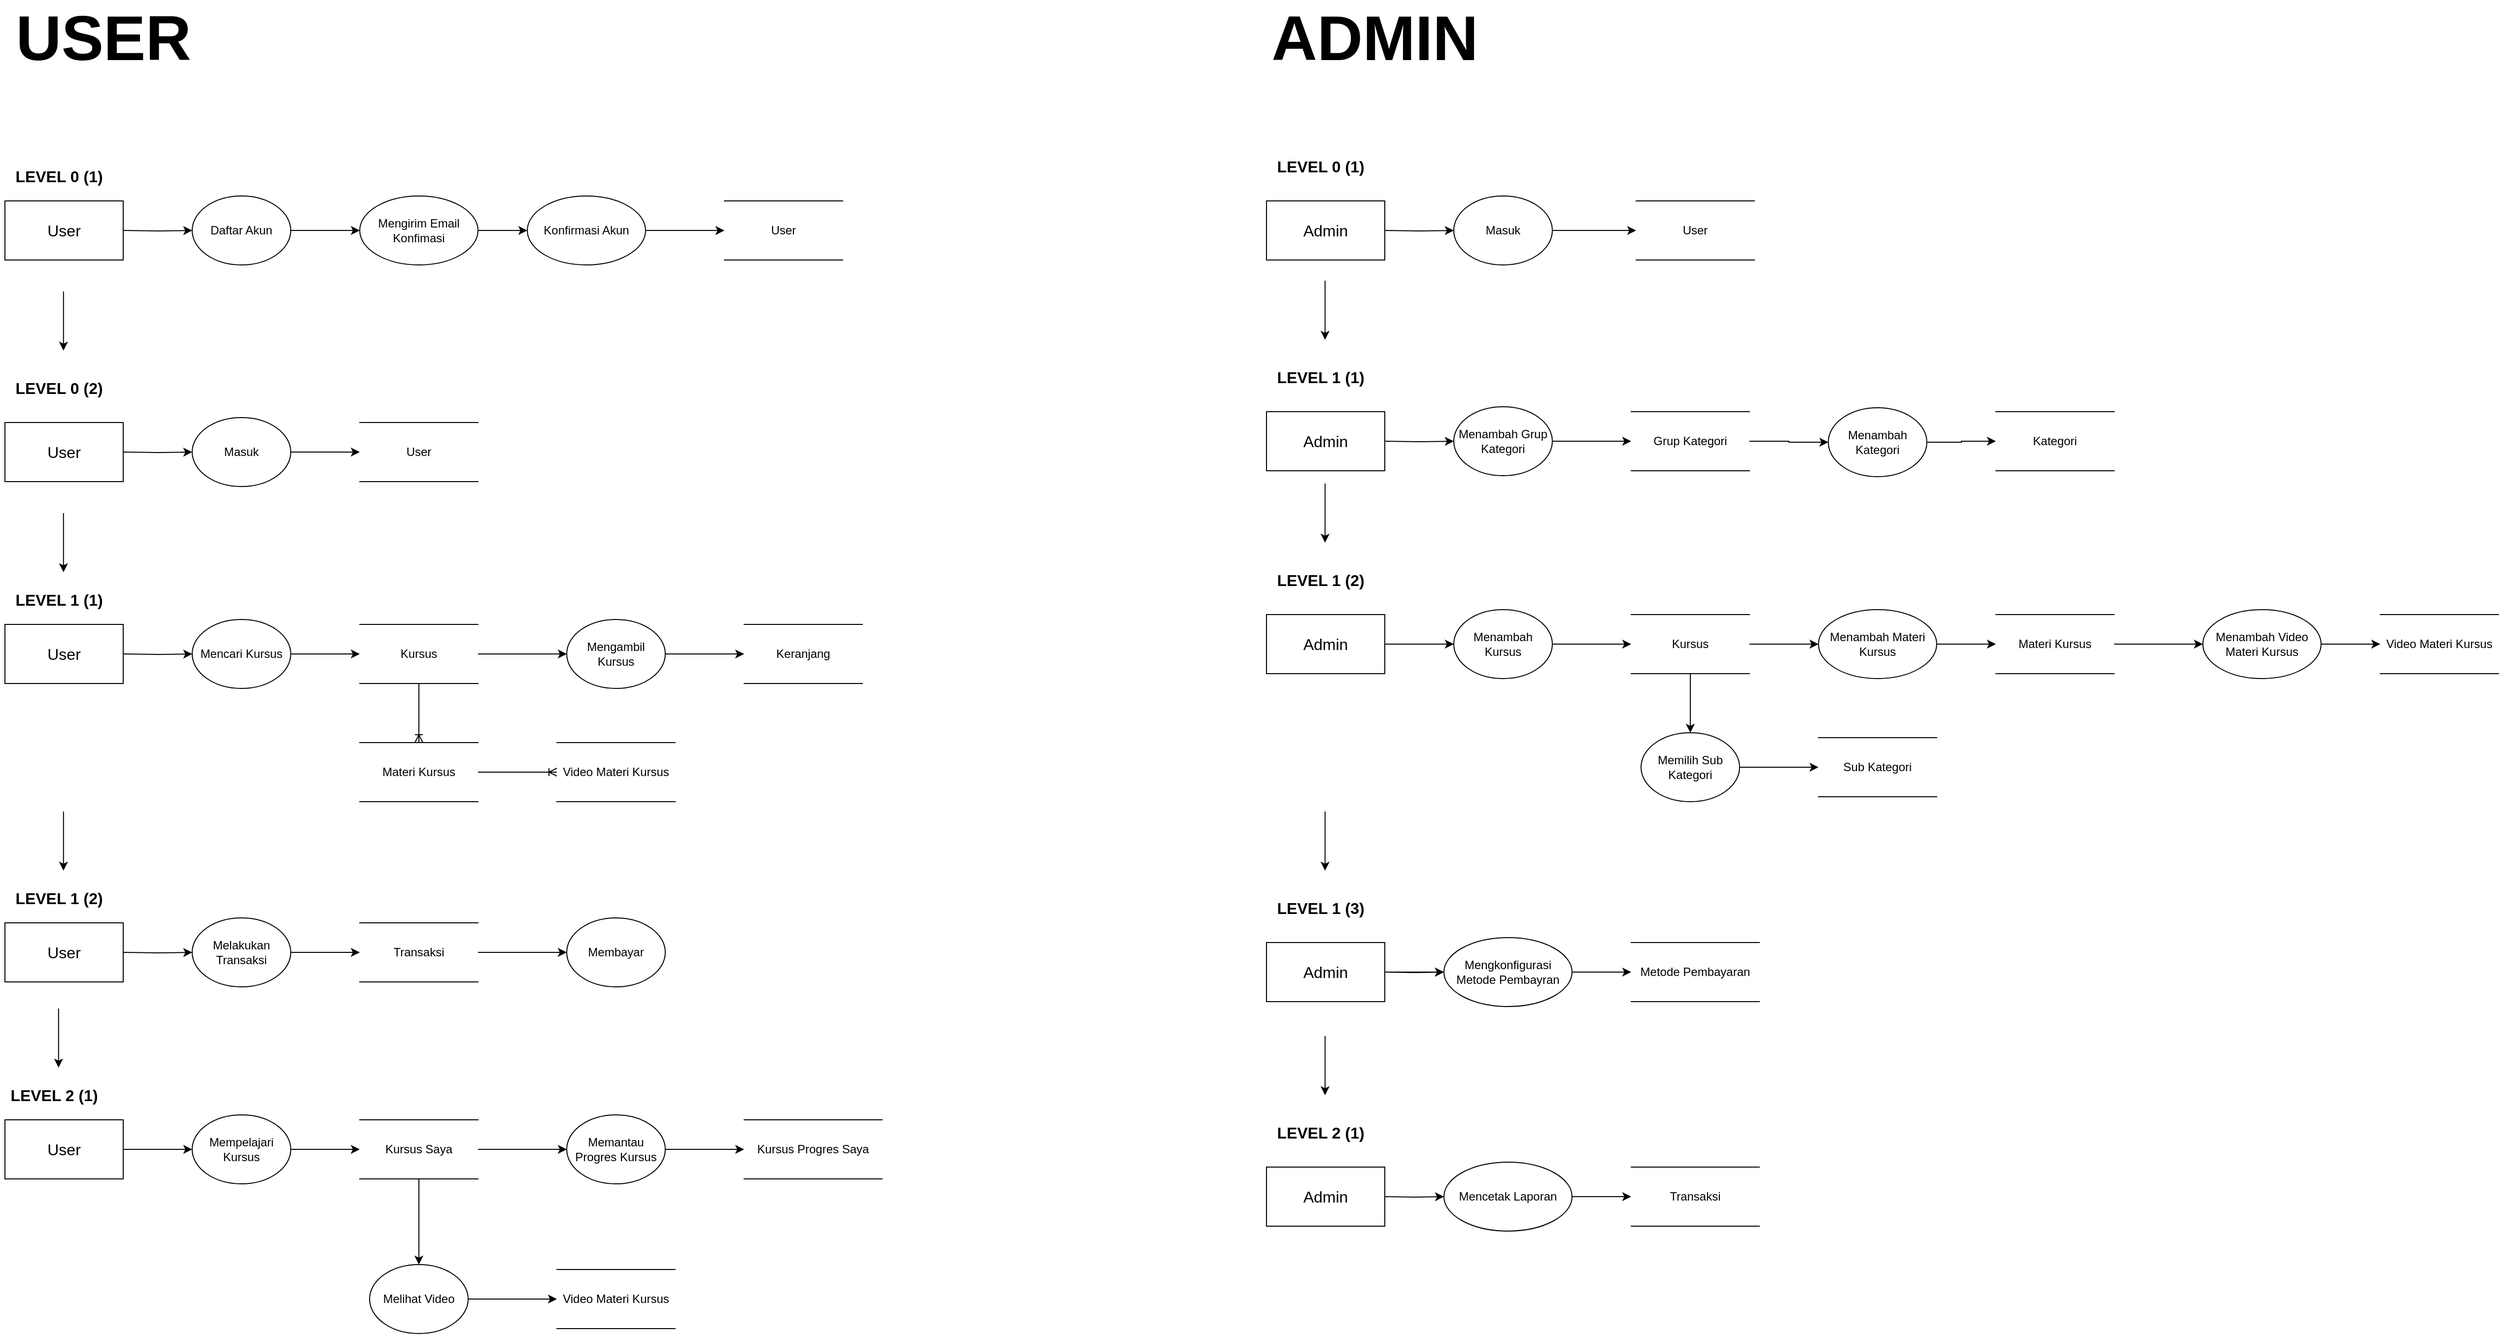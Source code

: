 <mxfile version="20.2.3" type="device"><diagram id="lSbQRjpajT4VR562OCWO" name="Page-1"><mxGraphModel dx="2893" dy="1843" grid="1" gridSize="10" guides="1" tooltips="1" connect="1" arrows="1" fold="1" page="1" pageScale="1" pageWidth="850" pageHeight="1100" math="0" shadow="0"><root><mxCell id="0"/><mxCell id="1" parent="0"/><mxCell id="lytI0XALe6Fkqk88isMU-4" style="edgeStyle=orthogonalEdgeStyle;rounded=0;orthogonalLoop=1;jettySize=auto;html=1;" parent="1" target="lytI0XALe6Fkqk88isMU-3" edge="1"><mxGeometry relative="1" as="geometry"><mxPoint x="240" y="290" as="sourcePoint"/></mxGeometry></mxCell><mxCell id="lytI0XALe6Fkqk88isMU-6" style="edgeStyle=orthogonalEdgeStyle;rounded=0;orthogonalLoop=1;jettySize=auto;html=1;" parent="1" source="lytI0XALe6Fkqk88isMU-3" target="lytI0XALe6Fkqk88isMU-5" edge="1"><mxGeometry relative="1" as="geometry"/></mxCell><mxCell id="lytI0XALe6Fkqk88isMU-3" value="Daftar Akun" style="ellipse;whiteSpace=wrap;html=1;" parent="1" vertex="1"><mxGeometry x="310" y="255" width="100" height="70" as="geometry"/></mxCell><mxCell id="lytI0XALe6Fkqk88isMU-8" style="edgeStyle=orthogonalEdgeStyle;rounded=0;orthogonalLoop=1;jettySize=auto;html=1;" parent="1" source="lytI0XALe6Fkqk88isMU-5" target="lytI0XALe6Fkqk88isMU-7" edge="1"><mxGeometry relative="1" as="geometry"/></mxCell><mxCell id="lytI0XALe6Fkqk88isMU-5" value="Mengirim Email Konfimasi" style="ellipse;whiteSpace=wrap;html=1;" parent="1" vertex="1"><mxGeometry x="480" y="255" width="120" height="70" as="geometry"/></mxCell><mxCell id="lytI0XALe6Fkqk88isMU-120" style="edgeStyle=orthogonalEdgeStyle;rounded=0;orthogonalLoop=1;jettySize=auto;html=1;fontSize=16;" parent="1" source="lytI0XALe6Fkqk88isMU-7" target="lytI0XALe6Fkqk88isMU-116" edge="1"><mxGeometry relative="1" as="geometry"/></mxCell><mxCell id="lytI0XALe6Fkqk88isMU-7" value="Konfirmasi Akun" style="ellipse;whiteSpace=wrap;html=1;" parent="1" vertex="1"><mxGeometry x="650" y="255" width="120" height="70" as="geometry"/></mxCell><mxCell id="lytI0XALe6Fkqk88isMU-11" style="edgeStyle=orthogonalEdgeStyle;rounded=0;orthogonalLoop=1;jettySize=auto;html=1;" parent="1" target="lytI0XALe6Fkqk88isMU-10" edge="1"><mxGeometry relative="1" as="geometry"><mxPoint x="240" y="515.0" as="sourcePoint"/></mxGeometry></mxCell><mxCell id="FeQBPOoAZwi7VrZvAZpJ-2" style="edgeStyle=orthogonalEdgeStyle;rounded=0;orthogonalLoop=1;jettySize=auto;html=1;" parent="1" source="lytI0XALe6Fkqk88isMU-10" target="FeQBPOoAZwi7VrZvAZpJ-1" edge="1"><mxGeometry relative="1" as="geometry"/></mxCell><mxCell id="lytI0XALe6Fkqk88isMU-10" value="Masuk" style="ellipse;whiteSpace=wrap;html=1;" parent="1" vertex="1"><mxGeometry x="310" y="480" width="100" height="70" as="geometry"/></mxCell><mxCell id="lytI0XALe6Fkqk88isMU-12" value="LEVEL 0 (1)" style="text;html=1;strokeColor=none;fillColor=none;align=center;verticalAlign=middle;whiteSpace=wrap;rounded=0;fontSize=16;fontStyle=1" parent="1" vertex="1"><mxGeometry x="120" y="220" width="110" height="30" as="geometry"/></mxCell><mxCell id="lytI0XALe6Fkqk88isMU-13" value="LEVEL 0 (2)" style="text;html=1;strokeColor=none;fillColor=none;align=center;verticalAlign=middle;whiteSpace=wrap;rounded=0;fontSize=16;fontStyle=1" parent="1" vertex="1"><mxGeometry x="120" y="435" width="110" height="30" as="geometry"/></mxCell><mxCell id="lytI0XALe6Fkqk88isMU-14" value="" style="endArrow=classic;html=1;rounded=0;fontSize=16;" parent="1" edge="1"><mxGeometry width="50" height="50" relative="1" as="geometry"><mxPoint x="179.41" y="352" as="sourcePoint"/><mxPoint x="179.41" y="412" as="targetPoint"/></mxGeometry></mxCell><mxCell id="lytI0XALe6Fkqk88isMU-16" value="LEVEL 1 (1)" style="text;html=1;strokeColor=none;fillColor=none;align=center;verticalAlign=middle;whiteSpace=wrap;rounded=0;fontSize=16;fontStyle=1" parent="1" vertex="1"><mxGeometry x="120" y="650" width="110" height="30" as="geometry"/></mxCell><mxCell id="lytI0XALe6Fkqk88isMU-19" style="edgeStyle=orthogonalEdgeStyle;rounded=0;orthogonalLoop=1;jettySize=auto;html=1;fontSize=16;" parent="1" target="lytI0XALe6Fkqk88isMU-18" edge="1"><mxGeometry relative="1" as="geometry"><mxPoint x="240" y="720" as="sourcePoint"/></mxGeometry></mxCell><mxCell id="lytI0XALe6Fkqk88isMU-21" style="edgeStyle=orthogonalEdgeStyle;rounded=0;orthogonalLoop=1;jettySize=auto;html=1;fontSize=16;" parent="1" source="lytI0XALe6Fkqk88isMU-18" target="lytI0XALe6Fkqk88isMU-20" edge="1"><mxGeometry relative="1" as="geometry"/></mxCell><mxCell id="lytI0XALe6Fkqk88isMU-18" value="Mencari Kursus" style="ellipse;whiteSpace=wrap;html=1;" parent="1" vertex="1"><mxGeometry x="310" y="685" width="100" height="70" as="geometry"/></mxCell><mxCell id="lytI0XALe6Fkqk88isMU-28" style="edgeStyle=orthogonalEdgeStyle;rounded=0;orthogonalLoop=1;jettySize=auto;html=1;fontSize=16;" parent="1" source="lytI0XALe6Fkqk88isMU-20" target="lytI0XALe6Fkqk88isMU-27" edge="1"><mxGeometry relative="1" as="geometry"/></mxCell><mxCell id="lytI0XALe6Fkqk88isMU-20" value="Kursus" style="shape=partialRectangle;whiteSpace=wrap;html=1;left=0;right=0;fillColor=none;" parent="1" vertex="1"><mxGeometry x="480" y="690" width="120" height="60" as="geometry"/></mxCell><mxCell id="lytI0XALe6Fkqk88isMU-22" value="" style="endArrow=classic;html=1;rounded=0;fontSize=16;" parent="1" edge="1"><mxGeometry width="50" height="50" relative="1" as="geometry"><mxPoint x="179.41" y="577" as="sourcePoint"/><mxPoint x="179.41" y="637" as="targetPoint"/></mxGeometry></mxCell><mxCell id="lytI0XALe6Fkqk88isMU-23" value="Materi Kursus" style="shape=partialRectangle;whiteSpace=wrap;html=1;left=0;right=0;fillColor=none;" parent="1" vertex="1"><mxGeometry x="480" y="810" width="120" height="60" as="geometry"/></mxCell><mxCell id="lytI0XALe6Fkqk88isMU-24" value="" style="edgeStyle=orthogonalEdgeStyle;fontSize=12;html=1;endArrow=ERoneToMany;rounded=0;" parent="1" source="lytI0XALe6Fkqk88isMU-20" target="lytI0XALe6Fkqk88isMU-23" edge="1"><mxGeometry width="100" height="100" relative="1" as="geometry"><mxPoint x="510" y="920" as="sourcePoint"/><mxPoint x="610" y="820" as="targetPoint"/></mxGeometry></mxCell><mxCell id="lytI0XALe6Fkqk88isMU-25" value="Video Materi Kursus" style="shape=partialRectangle;whiteSpace=wrap;html=1;left=0;right=0;fillColor=none;" parent="1" vertex="1"><mxGeometry x="680" y="810" width="120" height="60" as="geometry"/></mxCell><mxCell id="lytI0XALe6Fkqk88isMU-26" value="" style="edgeStyle=orthogonalEdgeStyle;fontSize=12;html=1;endArrow=ERoneToMany;rounded=0;" parent="1" source="lytI0XALe6Fkqk88isMU-23" target="lytI0XALe6Fkqk88isMU-25" edge="1"><mxGeometry width="100" height="100" relative="1" as="geometry"><mxPoint x="510" y="920" as="sourcePoint"/><mxPoint x="610" y="820" as="targetPoint"/></mxGeometry></mxCell><mxCell id="lytI0XALe6Fkqk88isMU-31" style="edgeStyle=orthogonalEdgeStyle;rounded=0;orthogonalLoop=1;jettySize=auto;html=1;fontSize=16;" parent="1" source="lytI0XALe6Fkqk88isMU-27" target="lytI0XALe6Fkqk88isMU-30" edge="1"><mxGeometry relative="1" as="geometry"/></mxCell><mxCell id="lytI0XALe6Fkqk88isMU-27" value="Mengambil Kursus" style="ellipse;whiteSpace=wrap;html=1;" parent="1" vertex="1"><mxGeometry x="690" y="685" width="100" height="70" as="geometry"/></mxCell><mxCell id="lytI0XALe6Fkqk88isMU-30" value="Keranjang" style="shape=partialRectangle;whiteSpace=wrap;html=1;left=0;right=0;fillColor=none;" parent="1" vertex="1"><mxGeometry x="870" y="690" width="120" height="60" as="geometry"/></mxCell><mxCell id="lytI0XALe6Fkqk88isMU-32" value="LEVEL 1 (2)" style="text;html=1;strokeColor=none;fillColor=none;align=center;verticalAlign=middle;whiteSpace=wrap;rounded=0;fontSize=16;fontStyle=1" parent="1" vertex="1"><mxGeometry x="120" y="953" width="110" height="30" as="geometry"/></mxCell><mxCell id="lytI0XALe6Fkqk88isMU-36" style="edgeStyle=orthogonalEdgeStyle;rounded=0;orthogonalLoop=1;jettySize=auto;html=1;fontSize=16;" parent="1" target="lytI0XALe6Fkqk88isMU-35" edge="1"><mxGeometry relative="1" as="geometry"><mxPoint x="240" y="1023" as="sourcePoint"/></mxGeometry></mxCell><mxCell id="lytI0XALe6Fkqk88isMU-34" value="" style="endArrow=classic;html=1;rounded=0;fontSize=16;" parent="1" edge="1"><mxGeometry width="50" height="50" relative="1" as="geometry"><mxPoint x="179.41" y="880" as="sourcePoint"/><mxPoint x="179.41" y="940" as="targetPoint"/></mxGeometry></mxCell><mxCell id="lytI0XALe6Fkqk88isMU-38" style="edgeStyle=orthogonalEdgeStyle;rounded=0;orthogonalLoop=1;jettySize=auto;html=1;fontSize=16;" parent="1" source="lytI0XALe6Fkqk88isMU-35" target="lytI0XALe6Fkqk88isMU-37" edge="1"><mxGeometry relative="1" as="geometry"/></mxCell><mxCell id="lytI0XALe6Fkqk88isMU-35" value="Melakukan Transaksi" style="ellipse;whiteSpace=wrap;html=1;" parent="1" vertex="1"><mxGeometry x="310" y="988" width="100" height="70" as="geometry"/></mxCell><mxCell id="lytI0XALe6Fkqk88isMU-40" style="edgeStyle=orthogonalEdgeStyle;rounded=0;orthogonalLoop=1;jettySize=auto;html=1;fontSize=16;" parent="1" source="lytI0XALe6Fkqk88isMU-37" target="lytI0XALe6Fkqk88isMU-39" edge="1"><mxGeometry relative="1" as="geometry"/></mxCell><mxCell id="lytI0XALe6Fkqk88isMU-37" value="Transaksi" style="shape=partialRectangle;whiteSpace=wrap;html=1;left=0;right=0;fillColor=none;" parent="1" vertex="1"><mxGeometry x="480" y="993" width="120" height="60" as="geometry"/></mxCell><mxCell id="lytI0XALe6Fkqk88isMU-39" value="Membayar" style="ellipse;whiteSpace=wrap;html=1;" parent="1" vertex="1"><mxGeometry x="690" y="988" width="100" height="70" as="geometry"/></mxCell><mxCell id="lytI0XALe6Fkqk88isMU-41" value="LEVEL 2 (1)" style="text;html=1;strokeColor=none;fillColor=none;align=center;verticalAlign=middle;whiteSpace=wrap;rounded=0;fontSize=16;fontStyle=1" parent="1" vertex="1"><mxGeometry x="115" y="1153" width="110" height="30" as="geometry"/></mxCell><mxCell id="lytI0XALe6Fkqk88isMU-43" value="" style="endArrow=classic;html=1;rounded=0;fontSize=16;" parent="1" edge="1"><mxGeometry width="50" height="50" relative="1" as="geometry"><mxPoint x="174.41" y="1080" as="sourcePoint"/><mxPoint x="174.41" y="1140" as="targetPoint"/></mxGeometry></mxCell><mxCell id="lytI0XALe6Fkqk88isMU-47" style="edgeStyle=orthogonalEdgeStyle;rounded=0;orthogonalLoop=1;jettySize=auto;html=1;fontSize=16;" parent="1" source="lytI0XALe6Fkqk88isMU-44" target="lytI0XALe6Fkqk88isMU-46" edge="1"><mxGeometry relative="1" as="geometry"/></mxCell><mxCell id="lytI0XALe6Fkqk88isMU-44" value="Mempelajari Kursus" style="ellipse;whiteSpace=wrap;html=1;" parent="1" vertex="1"><mxGeometry x="310" y="1188" width="100" height="70" as="geometry"/></mxCell><mxCell id="lytI0XALe6Fkqk88isMU-49" style="edgeStyle=orthogonalEdgeStyle;rounded=0;orthogonalLoop=1;jettySize=auto;html=1;fontSize=16;" parent="1" source="lytI0XALe6Fkqk88isMU-46" target="lytI0XALe6Fkqk88isMU-48" edge="1"><mxGeometry relative="1" as="geometry"/></mxCell><mxCell id="lytI0XALe6Fkqk88isMU-56" style="edgeStyle=orthogonalEdgeStyle;rounded=0;orthogonalLoop=1;jettySize=auto;html=1;fontSize=64;" parent="1" source="lytI0XALe6Fkqk88isMU-46" target="lytI0XALe6Fkqk88isMU-55" edge="1"><mxGeometry relative="1" as="geometry"/></mxCell><mxCell id="lytI0XALe6Fkqk88isMU-46" value="Kursus Saya" style="shape=partialRectangle;whiteSpace=wrap;html=1;left=0;right=0;fillColor=none;" parent="1" vertex="1"><mxGeometry x="480" y="1193" width="120" height="60" as="geometry"/></mxCell><mxCell id="lytI0XALe6Fkqk88isMU-53" style="edgeStyle=orthogonalEdgeStyle;rounded=0;orthogonalLoop=1;jettySize=auto;html=1;fontSize=16;" parent="1" source="lytI0XALe6Fkqk88isMU-48" target="lytI0XALe6Fkqk88isMU-50" edge="1"><mxGeometry relative="1" as="geometry"/></mxCell><mxCell id="lytI0XALe6Fkqk88isMU-48" value="Memantau Progres Kursus" style="ellipse;whiteSpace=wrap;html=1;" parent="1" vertex="1"><mxGeometry x="690" y="1188" width="100" height="70" as="geometry"/></mxCell><mxCell id="lytI0XALe6Fkqk88isMU-50" value="Kursus Progres Saya" style="shape=partialRectangle;whiteSpace=wrap;html=1;left=0;right=0;fillColor=none;" parent="1" vertex="1"><mxGeometry x="870" y="1193" width="140" height="60" as="geometry"/></mxCell><mxCell id="lytI0XALe6Fkqk88isMU-54" value="USER" style="text;html=1;strokeColor=none;fillColor=none;align=center;verticalAlign=middle;whiteSpace=wrap;rounded=0;fontSize=64;fontStyle=1" parent="1" vertex="1"><mxGeometry x="120" y="60" width="200" height="70" as="geometry"/></mxCell><mxCell id="lytI0XALe6Fkqk88isMU-58" style="edgeStyle=orthogonalEdgeStyle;rounded=0;orthogonalLoop=1;jettySize=auto;html=1;fontSize=64;" parent="1" source="lytI0XALe6Fkqk88isMU-55" target="lytI0XALe6Fkqk88isMU-57" edge="1"><mxGeometry relative="1" as="geometry"/></mxCell><mxCell id="lytI0XALe6Fkqk88isMU-55" value="Melihat Video" style="ellipse;whiteSpace=wrap;html=1;" parent="1" vertex="1"><mxGeometry x="490" y="1340" width="100" height="70" as="geometry"/></mxCell><mxCell id="lytI0XALe6Fkqk88isMU-57" value="Video Materi Kursus" style="shape=partialRectangle;whiteSpace=wrap;html=1;left=0;right=0;fillColor=none;" parent="1" vertex="1"><mxGeometry x="680" y="1345" width="120" height="60" as="geometry"/></mxCell><mxCell id="lytI0XALe6Fkqk88isMU-59" value="ADMIN" style="text;html=1;strokeColor=none;fillColor=none;align=center;verticalAlign=middle;whiteSpace=wrap;rounded=0;fontSize=64;fontStyle=1" parent="1" vertex="1"><mxGeometry x="1390" y="60" width="240" height="70" as="geometry"/></mxCell><mxCell id="lytI0XALe6Fkqk88isMU-61" style="edgeStyle=orthogonalEdgeStyle;rounded=0;orthogonalLoop=1;jettySize=auto;html=1;" parent="1" target="lytI0XALe6Fkqk88isMU-63" edge="1"><mxGeometry relative="1" as="geometry"><mxPoint x="1520" y="290" as="sourcePoint"/></mxGeometry></mxCell><mxCell id="FeQBPOoAZwi7VrZvAZpJ-4" style="edgeStyle=orthogonalEdgeStyle;rounded=0;orthogonalLoop=1;jettySize=auto;html=1;" parent="1" source="lytI0XALe6Fkqk88isMU-63" target="FeQBPOoAZwi7VrZvAZpJ-3" edge="1"><mxGeometry relative="1" as="geometry"/></mxCell><mxCell id="lytI0XALe6Fkqk88isMU-63" value="Masuk" style="ellipse;whiteSpace=wrap;html=1;" parent="1" vertex="1"><mxGeometry x="1590" y="255" width="100" height="70" as="geometry"/></mxCell><mxCell id="lytI0XALe6Fkqk88isMU-64" value="LEVEL 0 (1)" style="text;html=1;strokeColor=none;fillColor=none;align=center;verticalAlign=middle;whiteSpace=wrap;rounded=0;fontSize=16;fontStyle=1" parent="1" vertex="1"><mxGeometry x="1400" y="210" width="110" height="30" as="geometry"/></mxCell><mxCell id="lytI0XALe6Fkqk88isMU-67" style="edgeStyle=orthogonalEdgeStyle;rounded=0;orthogonalLoop=1;jettySize=auto;html=1;" parent="1" target="lytI0XALe6Fkqk88isMU-69" edge="1"><mxGeometry relative="1" as="geometry"><mxPoint x="1520" y="504" as="sourcePoint"/></mxGeometry></mxCell><mxCell id="lytI0XALe6Fkqk88isMU-73" style="edgeStyle=orthogonalEdgeStyle;rounded=0;orthogonalLoop=1;jettySize=auto;html=1;fontSize=16;" parent="1" source="lytI0XALe6Fkqk88isMU-69" target="lytI0XALe6Fkqk88isMU-72" edge="1"><mxGeometry relative="1" as="geometry"/></mxCell><mxCell id="lytI0XALe6Fkqk88isMU-69" value="Menambah Grup Kategori" style="ellipse;whiteSpace=wrap;html=1;" parent="1" vertex="1"><mxGeometry x="1590" y="469" width="100" height="70" as="geometry"/></mxCell><mxCell id="lytI0XALe6Fkqk88isMU-70" value="LEVEL 1 (1)" style="text;html=1;strokeColor=none;fillColor=none;align=center;verticalAlign=middle;whiteSpace=wrap;rounded=0;fontSize=16;fontStyle=1" parent="1" vertex="1"><mxGeometry x="1400" y="424" width="110" height="30" as="geometry"/></mxCell><mxCell id="lytI0XALe6Fkqk88isMU-71" value="" style="endArrow=classic;html=1;rounded=0;fontSize=16;" parent="1" edge="1"><mxGeometry width="50" height="50" relative="1" as="geometry"><mxPoint x="1459.41" y="341" as="sourcePoint"/><mxPoint x="1459.41" y="401" as="targetPoint"/></mxGeometry></mxCell><mxCell id="lytI0XALe6Fkqk88isMU-75" style="edgeStyle=orthogonalEdgeStyle;rounded=0;orthogonalLoop=1;jettySize=auto;html=1;fontSize=16;" parent="1" source="lytI0XALe6Fkqk88isMU-72" target="lytI0XALe6Fkqk88isMU-74" edge="1"><mxGeometry relative="1" as="geometry"/></mxCell><mxCell id="lytI0XALe6Fkqk88isMU-72" value="Grup Kategori" style="shape=partialRectangle;whiteSpace=wrap;html=1;left=0;right=0;fillColor=none;" parent="1" vertex="1"><mxGeometry x="1770" y="474" width="120" height="60" as="geometry"/></mxCell><mxCell id="lytI0XALe6Fkqk88isMU-78" style="edgeStyle=orthogonalEdgeStyle;rounded=0;orthogonalLoop=1;jettySize=auto;html=1;fontSize=16;" parent="1" source="lytI0XALe6Fkqk88isMU-74" target="lytI0XALe6Fkqk88isMU-77" edge="1"><mxGeometry relative="1" as="geometry"/></mxCell><mxCell id="lytI0XALe6Fkqk88isMU-74" value="Menambah Kategori" style="ellipse;whiteSpace=wrap;html=1;" parent="1" vertex="1"><mxGeometry x="1970" y="470" width="100" height="70" as="geometry"/></mxCell><mxCell id="lytI0XALe6Fkqk88isMU-77" value="Kategori" style="shape=partialRectangle;whiteSpace=wrap;html=1;left=0;right=0;fillColor=none;" parent="1" vertex="1"><mxGeometry x="2140" y="474" width="120" height="60" as="geometry"/></mxCell><mxCell id="lytI0XALe6Fkqk88isMU-79" style="edgeStyle=orthogonalEdgeStyle;rounded=0;orthogonalLoop=1;jettySize=auto;html=1;" parent="1" source="lytI0XALe6Fkqk88isMU-128" target="lytI0XALe6Fkqk88isMU-81" edge="1"><mxGeometry relative="1" as="geometry"><mxPoint x="1520" y="710.0" as="sourcePoint"/></mxGeometry></mxCell><mxCell id="lytI0XALe6Fkqk88isMU-86" style="edgeStyle=orthogonalEdgeStyle;rounded=0;orthogonalLoop=1;jettySize=auto;html=1;fontSize=16;" parent="1" source="lytI0XALe6Fkqk88isMU-81" target="lytI0XALe6Fkqk88isMU-85" edge="1"><mxGeometry relative="1" as="geometry"/></mxCell><mxCell id="lytI0XALe6Fkqk88isMU-81" value="Menambah Kursus" style="ellipse;whiteSpace=wrap;html=1;" parent="1" vertex="1"><mxGeometry x="1590" y="675" width="100" height="70" as="geometry"/></mxCell><mxCell id="lytI0XALe6Fkqk88isMU-82" value="LEVEL 1 (2)" style="text;html=1;strokeColor=none;fillColor=none;align=center;verticalAlign=middle;whiteSpace=wrap;rounded=0;fontSize=16;fontStyle=1" parent="1" vertex="1"><mxGeometry x="1400" y="630" width="110" height="30" as="geometry"/></mxCell><mxCell id="lytI0XALe6Fkqk88isMU-83" value="" style="endArrow=classic;html=1;rounded=0;fontSize=16;" parent="1" edge="1"><mxGeometry width="50" height="50" relative="1" as="geometry"><mxPoint x="1459.41" y="547" as="sourcePoint"/><mxPoint x="1459.41" y="607" as="targetPoint"/></mxGeometry></mxCell><mxCell id="lytI0XALe6Fkqk88isMU-89" style="edgeStyle=orthogonalEdgeStyle;rounded=0;orthogonalLoop=1;jettySize=auto;html=1;fontSize=16;" parent="1" source="lytI0XALe6Fkqk88isMU-85" target="lytI0XALe6Fkqk88isMU-88" edge="1"><mxGeometry relative="1" as="geometry"/></mxCell><mxCell id="lytI0XALe6Fkqk88isMU-95" style="edgeStyle=orthogonalEdgeStyle;rounded=0;orthogonalLoop=1;jettySize=auto;html=1;fontSize=16;" parent="1" source="lytI0XALe6Fkqk88isMU-85" target="lytI0XALe6Fkqk88isMU-94" edge="1"><mxGeometry relative="1" as="geometry"/></mxCell><mxCell id="lytI0XALe6Fkqk88isMU-85" value="Kursus" style="shape=partialRectangle;whiteSpace=wrap;html=1;left=0;right=0;fillColor=none;" parent="1" vertex="1"><mxGeometry x="1770" y="680" width="120" height="60" as="geometry"/></mxCell><mxCell id="lytI0XALe6Fkqk88isMU-91" style="edgeStyle=orthogonalEdgeStyle;rounded=0;orthogonalLoop=1;jettySize=auto;html=1;fontSize=16;" parent="1" source="lytI0XALe6Fkqk88isMU-88" target="lytI0XALe6Fkqk88isMU-90" edge="1"><mxGeometry relative="1" as="geometry"/></mxCell><mxCell id="lytI0XALe6Fkqk88isMU-88" value="Menambah Materi Kursus" style="ellipse;whiteSpace=wrap;html=1;" parent="1" vertex="1"><mxGeometry x="1960" y="675" width="120" height="70" as="geometry"/></mxCell><mxCell id="lytI0XALe6Fkqk88isMU-93" style="edgeStyle=orthogonalEdgeStyle;rounded=0;orthogonalLoop=1;jettySize=auto;html=1;fontSize=16;" parent="1" source="lytI0XALe6Fkqk88isMU-90" edge="1"><mxGeometry relative="1" as="geometry"><mxPoint x="2350" y="710" as="targetPoint"/></mxGeometry></mxCell><mxCell id="lytI0XALe6Fkqk88isMU-90" value="Materi Kursus" style="shape=partialRectangle;whiteSpace=wrap;html=1;left=0;right=0;fillColor=none;" parent="1" vertex="1"><mxGeometry x="2140" y="680" width="120" height="60" as="geometry"/></mxCell><mxCell id="FeQBPOoAZwi7VrZvAZpJ-6" style="edgeStyle=orthogonalEdgeStyle;rounded=0;orthogonalLoop=1;jettySize=auto;html=1;" parent="1" source="lytI0XALe6Fkqk88isMU-92" target="FeQBPOoAZwi7VrZvAZpJ-5" edge="1"><mxGeometry relative="1" as="geometry"/></mxCell><mxCell id="lytI0XALe6Fkqk88isMU-92" value="Menambah Video Materi Kursus" style="ellipse;whiteSpace=wrap;html=1;" parent="1" vertex="1"><mxGeometry x="2350" y="675" width="120" height="70" as="geometry"/></mxCell><mxCell id="lytI0XALe6Fkqk88isMU-97" style="edgeStyle=orthogonalEdgeStyle;rounded=0;orthogonalLoop=1;jettySize=auto;html=1;fontSize=16;" parent="1" source="lytI0XALe6Fkqk88isMU-94" target="lytI0XALe6Fkqk88isMU-96" edge="1"><mxGeometry relative="1" as="geometry"/></mxCell><mxCell id="lytI0XALe6Fkqk88isMU-94" value="Memilih Sub Kategori" style="ellipse;whiteSpace=wrap;html=1;" parent="1" vertex="1"><mxGeometry x="1780" y="800" width="100" height="70" as="geometry"/></mxCell><mxCell id="lytI0XALe6Fkqk88isMU-96" value="Sub Kategori" style="shape=partialRectangle;whiteSpace=wrap;html=1;left=0;right=0;fillColor=none;" parent="1" vertex="1"><mxGeometry x="1960" y="805" width="120" height="60" as="geometry"/></mxCell><mxCell id="lytI0XALe6Fkqk88isMU-98" style="edgeStyle=orthogonalEdgeStyle;rounded=0;orthogonalLoop=1;jettySize=auto;html=1;" parent="1" target="lytI0XALe6Fkqk88isMU-101" edge="1"><mxGeometry relative="1" as="geometry"><mxPoint x="1520" y="1043" as="sourcePoint"/></mxGeometry></mxCell><mxCell id="lytI0XALe6Fkqk88isMU-100" style="edgeStyle=orthogonalEdgeStyle;rounded=0;orthogonalLoop=1;jettySize=auto;html=1;fontSize=16;" parent="1" source="lytI0XALe6Fkqk88isMU-101" target="lytI0XALe6Fkqk88isMU-105" edge="1"><mxGeometry relative="1" as="geometry"/></mxCell><mxCell id="lytI0XALe6Fkqk88isMU-101" value="Mengkonfigurasi Metode Pembayran" style="ellipse;whiteSpace=wrap;html=1;" parent="1" vertex="1"><mxGeometry x="1580" y="1008" width="130" height="70" as="geometry"/></mxCell><mxCell id="lytI0XALe6Fkqk88isMU-102" value="LEVEL 1 (3)" style="text;html=1;strokeColor=none;fillColor=none;align=center;verticalAlign=middle;whiteSpace=wrap;rounded=0;fontSize=16;fontStyle=1" parent="1" vertex="1"><mxGeometry x="1400" y="963" width="110" height="30" as="geometry"/></mxCell><mxCell id="lytI0XALe6Fkqk88isMU-103" value="" style="endArrow=classic;html=1;rounded=0;fontSize=16;" parent="1" edge="1"><mxGeometry width="50" height="50" relative="1" as="geometry"><mxPoint x="1459.41" y="880" as="sourcePoint"/><mxPoint x="1459.41" y="940" as="targetPoint"/></mxGeometry></mxCell><mxCell id="lytI0XALe6Fkqk88isMU-105" value="Metode Pembayaran" style="shape=partialRectangle;whiteSpace=wrap;html=1;left=0;right=0;fillColor=none;" parent="1" vertex="1"><mxGeometry x="1770" y="1013" width="130" height="60" as="geometry"/></mxCell><mxCell id="lytI0XALe6Fkqk88isMU-109" style="edgeStyle=orthogonalEdgeStyle;rounded=0;orthogonalLoop=1;jettySize=auto;html=1;" parent="1" target="lytI0XALe6Fkqk88isMU-112" edge="1"><mxGeometry relative="1" as="geometry"><mxPoint x="1520" y="1271" as="sourcePoint"/></mxGeometry></mxCell><mxCell id="lytI0XALe6Fkqk88isMU-111" style="edgeStyle=orthogonalEdgeStyle;rounded=0;orthogonalLoop=1;jettySize=auto;html=1;fontSize=16;" parent="1" source="lytI0XALe6Fkqk88isMU-112" target="lytI0XALe6Fkqk88isMU-115" edge="1"><mxGeometry relative="1" as="geometry"/></mxCell><mxCell id="lytI0XALe6Fkqk88isMU-112" value="Mencetak Laporan" style="ellipse;whiteSpace=wrap;html=1;" parent="1" vertex="1"><mxGeometry x="1580" y="1236" width="130" height="70" as="geometry"/></mxCell><mxCell id="lytI0XALe6Fkqk88isMU-113" value="LEVEL 2 (1)" style="text;html=1;strokeColor=none;fillColor=none;align=center;verticalAlign=middle;whiteSpace=wrap;rounded=0;fontSize=16;fontStyle=1" parent="1" vertex="1"><mxGeometry x="1400" y="1191" width="110" height="30" as="geometry"/></mxCell><mxCell id="lytI0XALe6Fkqk88isMU-114" value="" style="endArrow=classic;html=1;rounded=0;fontSize=16;" parent="1" edge="1"><mxGeometry width="50" height="50" relative="1" as="geometry"><mxPoint x="1459.41" y="1108" as="sourcePoint"/><mxPoint x="1459.41" y="1168" as="targetPoint"/></mxGeometry></mxCell><mxCell id="lytI0XALe6Fkqk88isMU-115" value="Transaksi" style="shape=partialRectangle;whiteSpace=wrap;html=1;left=0;right=0;fillColor=none;" parent="1" vertex="1"><mxGeometry x="1770" y="1241" width="130" height="60" as="geometry"/></mxCell><mxCell id="lytI0XALe6Fkqk88isMU-116" value="User" style="shape=partialRectangle;whiteSpace=wrap;html=1;left=0;right=0;fillColor=none;" parent="1" vertex="1"><mxGeometry x="850" y="260" width="120" height="60" as="geometry"/></mxCell><mxCell id="lytI0XALe6Fkqk88isMU-117" value="Admin" style="rounded=0;whiteSpace=wrap;html=1;fontSize=16;" parent="1" vertex="1"><mxGeometry x="1400" y="260" width="120" height="60" as="geometry"/></mxCell><mxCell id="lytI0XALe6Fkqk88isMU-121" value="User" style="rounded=0;whiteSpace=wrap;html=1;fontSize=16;" parent="1" vertex="1"><mxGeometry x="120" y="260" width="120" height="60" as="geometry"/></mxCell><mxCell id="lytI0XALe6Fkqk88isMU-122" value="User" style="rounded=0;whiteSpace=wrap;html=1;fontSize=16;" parent="1" vertex="1"><mxGeometry x="120" y="485" width="120" height="60" as="geometry"/></mxCell><mxCell id="lytI0XALe6Fkqk88isMU-123" value="User" style="rounded=0;whiteSpace=wrap;html=1;fontSize=16;" parent="1" vertex="1"><mxGeometry x="120" y="690" width="120" height="60" as="geometry"/></mxCell><mxCell id="lytI0XALe6Fkqk88isMU-124" value="User" style="rounded=0;whiteSpace=wrap;html=1;fontSize=16;" parent="1" vertex="1"><mxGeometry x="120" y="993" width="120" height="60" as="geometry"/></mxCell><mxCell id="lytI0XALe6Fkqk88isMU-126" style="edgeStyle=orthogonalEdgeStyle;rounded=0;orthogonalLoop=1;jettySize=auto;html=1;fontSize=16;" parent="1" source="lytI0XALe6Fkqk88isMU-125" target="lytI0XALe6Fkqk88isMU-44" edge="1"><mxGeometry relative="1" as="geometry"/></mxCell><mxCell id="lytI0XALe6Fkqk88isMU-125" value="User" style="rounded=0;whiteSpace=wrap;html=1;fontSize=16;" parent="1" vertex="1"><mxGeometry x="120" y="1193" width="120" height="60" as="geometry"/></mxCell><mxCell id="lytI0XALe6Fkqk88isMU-127" value="Admin" style="rounded=0;whiteSpace=wrap;html=1;fontSize=16;" parent="1" vertex="1"><mxGeometry x="1400" y="474" width="120" height="60" as="geometry"/></mxCell><mxCell id="lytI0XALe6Fkqk88isMU-128" value="Admin" style="rounded=0;whiteSpace=wrap;html=1;fontSize=16;" parent="1" vertex="1"><mxGeometry x="1400" y="680" width="120" height="60" as="geometry"/></mxCell><mxCell id="lytI0XALe6Fkqk88isMU-130" value="" style="edgeStyle=orthogonalEdgeStyle;rounded=0;orthogonalLoop=1;jettySize=auto;html=1;fontSize=16;" parent="1" source="lytI0XALe6Fkqk88isMU-129" target="lytI0XALe6Fkqk88isMU-101" edge="1"><mxGeometry relative="1" as="geometry"/></mxCell><mxCell id="lytI0XALe6Fkqk88isMU-129" value="Admin" style="rounded=0;whiteSpace=wrap;html=1;fontSize=16;" parent="1" vertex="1"><mxGeometry x="1400" y="1013" width="120" height="60" as="geometry"/></mxCell><mxCell id="lytI0XALe6Fkqk88isMU-131" value="Admin" style="rounded=0;whiteSpace=wrap;html=1;fontSize=16;" parent="1" vertex="1"><mxGeometry x="1400" y="1241" width="120" height="60" as="geometry"/></mxCell><mxCell id="FeQBPOoAZwi7VrZvAZpJ-1" value="User" style="shape=partialRectangle;whiteSpace=wrap;html=1;left=0;right=0;fillColor=none;" parent="1" vertex="1"><mxGeometry x="480" y="485" width="120" height="60" as="geometry"/></mxCell><mxCell id="FeQBPOoAZwi7VrZvAZpJ-3" value="User" style="shape=partialRectangle;whiteSpace=wrap;html=1;left=0;right=0;fillColor=none;" parent="1" vertex="1"><mxGeometry x="1775" y="260" width="120" height="60" as="geometry"/></mxCell><mxCell id="FeQBPOoAZwi7VrZvAZpJ-5" value="Video Materi Kursus" style="shape=partialRectangle;whiteSpace=wrap;html=1;left=0;right=0;fillColor=none;" parent="1" vertex="1"><mxGeometry x="2530" y="680" width="120" height="60" as="geometry"/></mxCell></root></mxGraphModel></diagram></mxfile>